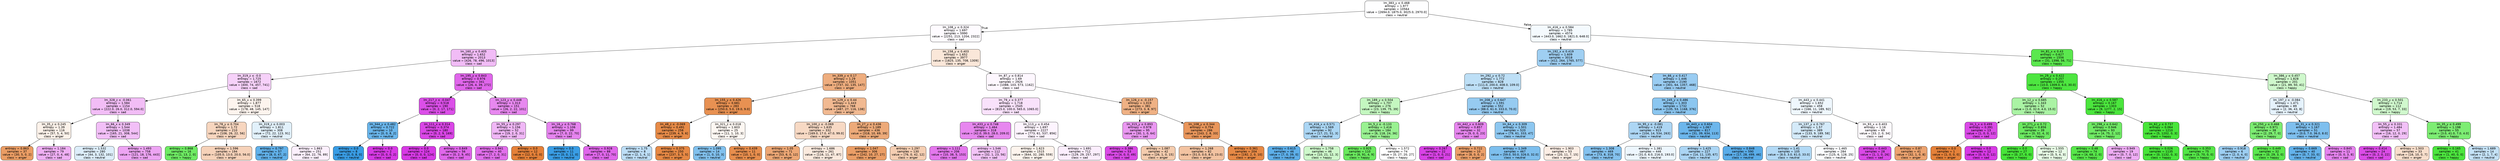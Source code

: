 digraph Tree {
node [shape=box, style="filled, rounded", color="black", fontname="helvetica"] ;
edge [fontname="helvetica"] ;
0 [label=<lm_383_y &le; 0.468<br/>entropy = 1.977<br/>samples = 10564<br/>value = [2694.0, 1875.0, 3025.0, 2970.0]<br/>class = neutral>, fillcolor="#fefeff"] ;
1 [label=<lm_108_y &le; 0.324<br/>entropy = 1.697<br/>samples = 5990<br/>value = [2251, 213, 1204, 2322]<br/>class = sad>, fillcolor="#fefbff"] ;
0 -> 1 [labeldistance=2.5, labelangle=45, headlabel="True"] ;
2 [label=<lm_160_y &le; 0.405<br/>entropy = 1.652<br/>samples = 2013<br/>value = [426, 78, 496, 1013]<br/>class = sad>, fillcolor="#f1bcf6"] ;
1 -> 2 ;
3 [label=<lm_319_z &le; -0.0<br/>entropy = 1.725<br/>samples = 1672<br/>value = [400, 74, 457, 741]<br/>class = sad>, fillcolor="#f6d1f9"] ;
2 -> 3 ;
4 [label=<lm_328_z &le; -0.061<br/>entropy = 1.584<br/>samples = 1154<br/>value = [222.0, 26.0, 312.0, 594.0]<br/>class = sad>, fillcolor="#f2bdf6"] ;
3 -> 4 ;
5 [label=<lm_35_z &le; 0.245<br/>entropy = 1.39<br/>samples = 116<br/>value = [57, 5, 4, 50]<br/>class = anger>, fillcolor="#fcf2ea"] ;
4 -> 5 ;
6 [label=<entropy = 0.863<br/>samples = 37<br/>value = [30, 5, 0, 2]<br/>class = anger>, fillcolor="#eb9d64"] ;
5 -> 6 ;
7 [label=<entropy = 1.184<br/>samples = 79<br/>value = [27, 0, 4, 48]<br/>class = sad>, fillcolor="#efaff4"] ;
5 -> 7 ;
8 [label=<lm_66_x &le; 0.349<br/>entropy = 1.544<br/>samples = 1038<br/>value = [165, 21, 308, 544]<br/>class = sad>, fillcolor="#f2bff7"] ;
4 -> 8 ;
9 [label=<entropy = 1.532<br/>samples = 280<br/>value = [44, 3, 132, 101]<br/>class = neutral>, fillcolor="#ddeefa"] ;
8 -> 9 ;
10 [label=<entropy = 1.493<br/>samples = 758<br/>value = [121, 18, 176, 443]<br/>class = sad>, fillcolor="#eda4f3"] ;
8 -> 10 ;
11 [label=<lm_65_x &le; 0.399<br/>entropy = 1.877<br/>samples = 518<br/>value = [178, 48, 145, 147]<br/>class = anger>, fillcolor="#fdf4ee"] ;
3 -> 11 ;
12 [label=<lm_78_y &le; 0.704<br/>entropy = 1.72<br/>samples = 210<br/>value = [106, 26, 22, 56]<br/>class = anger>, fillcolor="#f7d6bf"] ;
11 -> 12 ;
13 [label=<entropy = 0.868<br/>samples = 16<br/>value = [1, 13, 2, 0]<br/>class = happy>, fillcolor="#6eeb63"] ;
12 -> 13 ;
14 [label=<entropy = 1.596<br/>samples = 194<br/>value = [105.0, 13.0, 20.0, 56.0]<br/>class = anger>, fillcolor="#f6d2b9"] ;
12 -> 14 ;
15 [label=<lm_319_z &le; 0.003<br/>entropy = 1.811<br/>samples = 308<br/>value = [72, 22, 123, 91]<br/>class = neutral>, fillcolor="#e2f1fb"] ;
11 -> 15 ;
16 [label=<entropy = 0.797<br/>samples = 57<br/>value = [8, 0, 47, 2]<br/>class = neutral>, fillcolor="#61b1ea"] ;
15 -> 16 ;
17 [label=<entropy = 1.863<br/>samples = 251<br/>value = [64, 22, 76, 89]<br/>class = sad>, fillcolor="#fcf0fd"] ;
15 -> 17 ;
18 [label=<lm_195_y &le; 0.843<br/>entropy = 0.976<br/>samples = 341<br/>value = [26, 4, 39, 272]<br/>class = sad>, fillcolor="#e066eb"] ;
2 -> 18 ;
19 [label=<lm_217_z &le; -0.047<br/>entropy = 0.518<br/>samples = 190<br/>value = [0, 2, 17, 171]<br/>class = sad>, fillcolor="#db4fe8"] ;
18 -> 19 ;
20 [label=<lm_344_y &le; 0.482<br/>entropy = 0.722<br/>samples = 10<br/>value = [0, 0, 8, 2]<br/>class = neutral>, fillcolor="#6ab6ec"] ;
19 -> 20 ;
21 [label=<entropy = 0.0<br/>samples = 8<br/>value = [0, 0, 8, 0]<br/>class = neutral>, fillcolor="#399de5"] ;
20 -> 21 ;
22 [label=<entropy = 0.0<br/>samples = 2<br/>value = [0, 0, 0, 2]<br/>class = sad>, fillcolor="#d739e5"] ;
20 -> 22 ;
23 [label=<lm_111_x &le; 0.314<br/>entropy = 0.374<br/>samples = 180<br/>value = [0, 2, 9, 169]<br/>class = sad>, fillcolor="#da46e7"] ;
19 -> 23 ;
24 [label=<entropy = 0.0<br/>samples = 124<br/>value = [0, 0, 0, 124]<br/>class = sad>, fillcolor="#d739e5"] ;
23 -> 24 ;
25 [label=<entropy = 0.849<br/>samples = 56<br/>value = [0, 2, 9, 45]<br/>class = sad>, fillcolor="#e067eb"] ;
23 -> 25 ;
26 [label=<lm_123_y &le; 0.448<br/>entropy = 1.313<br/>samples = 151<br/>value = [26, 2, 22, 101]<br/>class = sad>, fillcolor="#e788ef"] ;
18 -> 26 ;
27 [label=<lm_55_y &le; 0.297<br/>entropy = 1.156<br/>samples = 52<br/>value = [19, 2, 0, 31]<br/>class = sad>, fillcolor="#f0b7f6"] ;
26 -> 27 ;
28 [label=<entropy = 0.941<br/>samples = 40<br/>value = [7, 2, 0, 31]<br/>class = sad>, fillcolor="#e26fec"] ;
27 -> 28 ;
29 [label=<entropy = 0.0<br/>samples = 12<br/>value = [12, 0, 0, 0]<br/>class = anger>, fillcolor="#e58139"] ;
27 -> 29 ;
30 [label=<lm_16_y &le; 0.768<br/>entropy = 1.106<br/>samples = 99<br/>value = [7, 0, 22, 70]<br/>class = sad>, fillcolor="#e684ef"] ;
26 -> 30 ;
31 [label=<entropy = 0.0<br/>samples = 11<br/>value = [0, 0, 11, 0]<br/>class = neutral>, fillcolor="#399de5"] ;
30 -> 31 ;
32 [label=<entropy = 0.928<br/>samples = 88<br/>value = [7, 0, 11, 70]<br/>class = sad>, fillcolor="#e067eb"] ;
30 -> 32 ;
33 [label=<lm_158_y &le; 0.403<br/>entropy = 1.652<br/>samples = 3977<br/>value = [1825, 135, 708, 1309]<br/>class = anger>, fillcolor="#fae7d9"] ;
1 -> 33 ;
34 [label=<lm_339_y &le; 0.17<br/>entropy = 1.29<br/>samples = 1051<br/>value = [737, 32, 135, 147]<br/>class = anger>, fillcolor="#eead7e"] ;
33 -> 34 ;
35 [label=<lm_155_y &le; 0.426<br/>entropy = 0.681<br/>samples = 283<br/>value = [250.0, 5.0, 19.0, 9.0]<br/>class = anger>, fillcolor="#e89152"] ;
34 -> 35 ;
36 [label=<lm_48_z &le; -0.069<br/>entropy = 0.491<br/>samples = 258<br/>value = [239, 4, 9, 6]<br/>class = anger>, fillcolor="#e78b48"] ;
35 -> 36 ;
37 [label=<entropy = 1.75<br/>samples = 8<br/>value = [2, 1, 4, 1]<br/>class = neutral>, fillcolor="#bddef6"] ;
36 -> 37 ;
38 [label=<entropy = 0.375<br/>samples = 250<br/>value = [237, 3, 5, 5]<br/>class = anger>, fillcolor="#e68844"] ;
36 -> 38 ;
39 [label=<lm_321_z &le; 0.018<br/>entropy = 1.603<br/>samples = 25<br/>value = [11, 1, 10, 3]<br/>class = anger>, fillcolor="#fdf7f2"] ;
35 -> 39 ;
40 [label=<entropy = 1.095<br/>samples = 14<br/>value = [1, 0, 10, 3]<br/>class = neutral>, fillcolor="#81c1ee"] ;
39 -> 40 ;
41 [label=<entropy = 0.439<br/>samples = 11<br/>value = [10, 1, 0, 0]<br/>class = anger>, fillcolor="#e88e4d"] ;
39 -> 41 ;
42 [label=<lm_129_x &le; 0.44<br/>entropy = 1.443<br/>samples = 768<br/>value = [487, 27, 116, 138]<br/>class = anger>, fillcolor="#f1b991"] ;
34 -> 42 ;
43 [label=<lm_100_z &le; -0.069<br/>entropy = 1.635<br/>samples = 332<br/>value = [169.0, 17.0, 47.0, 99.0]<br/>class = anger>, fillcolor="#f7d9c4"] ;
42 -> 43 ;
44 [label=<entropy = 1.05<br/>samples = 71<br/>value = [53, 6, 0, 12]<br/>class = anger>, fillcolor="#eda775"] ;
43 -> 44 ;
45 [label=<entropy = 1.686<br/>samples = 261<br/>value = [116, 11, 47, 87]<br/>class = anger>, fillcolor="#fbeade"] ;
43 -> 45 ;
46 [label=<lm_27_y &le; 0.436<br/>entropy = 1.189<br/>samples = 436<br/>value = [318, 10, 69, 39]<br/>class = anger>, fillcolor="#edaa79"] ;
42 -> 46 ;
47 [label=<entropy = 1.047<br/>samples = 306<br/>value = [242, 10, 27, 27]<br/>class = anger>, fillcolor="#eb9e66"] ;
46 -> 47 ;
48 [label=<entropy = 1.297<br/>samples = 130<br/>value = [76, 0, 42, 12]<br/>class = anger>, fillcolor="#f5ceb2"] ;
46 -> 48 ;
49 [label=<lm_87_y &le; 0.814<br/>entropy = 1.69<br/>samples = 2926<br/>value = [1088, 103, 573, 1162]<br/>class = sad>, fillcolor="#fdf7fe"] ;
33 -> 49 ;
50 [label=<lm_79_x &le; 0.377<br/>entropy = 1.718<br/>samples = 2545<br/>value = [815.0, 100.0, 565.0, 1065.0]<br/>class = sad>, fillcolor="#f9e2fb"] ;
49 -> 50 ;
51 [label=<lm_433_y &le; 0.748<br/>entropy = 1.464<br/>samples = 318<br/>value = [42.0, 39.0, 28.0, 209.0]<br/>class = sad>, fillcolor="#e787ef"] ;
50 -> 51 ;
52 [label=<entropy = 1.111<br/>samples = 206<br/>value = [10, 38, 5, 153]<br/>class = sad>, fillcolor="#e477ed"] ;
51 -> 52 ;
53 [label=<entropy = 1.546<br/>samples = 112<br/>value = [32, 1, 23, 56]<br/>class = sad>, fillcolor="#f3c4f7"] ;
51 -> 53 ;
54 [label=<lm_113_y &le; 0.454<br/>entropy = 1.697<br/>samples = 2227<br/>value = [773, 61, 537, 856]<br/>class = sad>, fillcolor="#fdf4fe"] ;
50 -> 54 ;
55 [label=<entropy = 1.623<br/>samples = 1515<br/>value = [644, 32, 280, 559]<br/>class = anger>, fillcolor="#fdf4ed"] ;
54 -> 55 ;
56 [label=<entropy = 1.691<br/>samples = 712<br/>value = [129, 29, 257, 297]<br/>class = sad>, fillcolor="#fbeefd"] ;
54 -> 56 ;
57 [label=<lm_126_z &le; -0.157<br/>entropy = 1.019<br/>samples = 381<br/>value = [273, 3, 8, 97]<br/>class = anger>, fillcolor="#efb184"] ;
49 -> 57 ;
58 [label=<lm_315_y &le; 0.893<br/>entropy = 0.978<br/>samples = 95<br/>value = [30, 1, 0, 64]<br/>class = sad>, fillcolor="#ea97f1"] ;
57 -> 58 ;
59 [label=<entropy = 0.386<br/>samples = 53<br/>value = [4, 0, 0, 49]<br/>class = sad>, fillcolor="#da49e7"] ;
58 -> 59 ;
60 [label=<entropy = 1.087<br/>samples = 42<br/>value = [26, 1, 0, 15]<br/>class = anger>, fillcolor="#f4ccae"] ;
58 -> 60 ;
61 [label=<lm_108_y &le; 0.344<br/>entropy = 0.754<br/>samples = 286<br/>value = [243, 2, 8, 33]<br/>class = anger>, fillcolor="#e9965b"] ;
57 -> 61 ;
62 [label=<entropy = 1.268<br/>samples = 82<br/>value = [51.0, 0.0, 8.0, 23.0]<br/>class = anger>, fillcolor="#f3c3a1"] ;
61 -> 62 ;
63 [label=<entropy = 0.361<br/>samples = 204<br/>value = [192, 2, 0, 10]<br/>class = anger>, fillcolor="#e78945"] ;
61 -> 63 ;
64 [label=<lm_416_x &le; 0.584<br/>entropy = 1.785<br/>samples = 4574<br/>value = [443.0, 1662.0, 1821.0, 648.0]<br/>class = neutral>, fillcolor="#f4fafe"] ;
0 -> 64 [labeldistance=2.5, labelangle=-45, headlabel="False"] ;
65 [label=<lm_192_x &le; 0.419<br/>entropy = 1.609<br/>samples = 3018<br/>value = [412, 264, 1765, 577]<br/>class = neutral>, fillcolor="#9fcff2"] ;
64 -> 65 ;
66 [label=<lm_292_y &le; 0.72<br/>entropy = 1.772<br/>samples = 828<br/>value = [111.0, 200.0, 408.0, 109.0]<br/>class = neutral>, fillcolor="#bddff6"] ;
65 -> 66 ;
67 [label=<lm_189_y &le; 0.504<br/>entropy = 1.707<br/>samples = 276<br/>value = [23, 139, 75, 39]<br/>class = happy>, fillcolor="#c4f7c0"] ;
66 -> 67 ;
68 [label=<lm_416_x &le; 0.571<br/>entropy = 1.569<br/>samples = 92<br/>value = [17, 21, 51, 3]<br/>class = neutral>, fillcolor="#abd6f4"] ;
67 -> 68 ;
69 [label=<entropy = 0.615<br/>samples = 46<br/>value = [7, 0, 39, 0]<br/>class = neutral>, fillcolor="#5dafea"] ;
68 -> 69 ;
70 [label=<entropy = 1.758<br/>samples = 46<br/>value = [10, 21, 12, 3]<br/>class = happy>, fillcolor="#cef8cb"] ;
68 -> 70 ;
71 [label=<lm_5_z &le; -0.133<br/>entropy = 1.416<br/>samples = 184<br/>value = [6, 118, 24, 36]<br/>class = happy>, fillcolor="#99f191"] ;
67 -> 71 ;
72 [label=<entropy = 0.925<br/>samples = 110<br/>value = [6, 91, 4, 9]<br/>class = happy>, fillcolor="#6aea5e"] ;
71 -> 72 ;
73 [label=<entropy = 1.572<br/>samples = 74<br/>value = [0, 27, 20, 27]<br/>class = happy>, fillcolor="#ffffff"] ;
71 -> 73 ;
74 [label=<lm_208_y &le; 0.647<br/>entropy = 1.591<br/>samples = 552<br/>value = [88.0, 61.0, 333.0, 70.0]<br/>class = neutral>, fillcolor="#96cbf1"] ;
66 -> 74 ;
75 [label=<lm_442_x &le; 0.609<br/>entropy = 0.857<br/>samples = 32<br/>value = [9, 0, 0, 23]<br/>class = sad>, fillcolor="#e786ef"] ;
74 -> 75 ;
76 [label=<entropy = 0.267<br/>samples = 22<br/>value = [1, 0, 0, 21]<br/>class = sad>, fillcolor="#d942e6"] ;
75 -> 76 ;
77 [label=<entropy = 0.722<br/>samples = 10<br/>value = [8, 0, 0, 2]<br/>class = anger>, fillcolor="#eca06a"] ;
75 -> 77 ;
78 [label=<lm_64_x &le; 0.309<br/>entropy = 1.501<br/>samples = 520<br/>value = [79, 61, 333, 47]<br/>class = neutral>, fillcolor="#8dc7f0"] ;
74 -> 78 ;
79 [label=<entropy = 1.349<br/>samples = 467<br/>value = [59.0, 50.0, 326.0, 32.0]<br/>class = neutral>, fillcolor="#7dbfee"] ;
78 -> 79 ;
80 [label=<entropy = 1.903<br/>samples = 53<br/>value = [20, 11, 7, 15]<br/>class = anger>, fillcolor="#fceee5"] ;
78 -> 80 ;
81 [label=<lm_66_y &le; 0.417<br/>entropy = 1.446<br/>samples = 2190<br/>value = [301, 64, 1357, 468]<br/>class = neutral>, fillcolor="#99ccf2"] ;
65 -> 81 ;
82 [label=<lm_245_y &le; 0.486<br/>entropy = 1.303<br/>samples = 1732<br/>value = [135, 53, 1168, 376]<br/>class = neutral>, fillcolor="#8bc6f0"] ;
81 -> 82 ;
83 [label=<lm_95_z &le; -0.081<br/>entropy = 1.419<br/>samples = 915<br/>value = [104, 14, 534, 263]<br/>class = neutral>, fillcolor="#add6f4"] ;
82 -> 83 ;
84 [label=<entropy = 1.308<br/>samples = 469<br/>value = [73, 8, 318, 70]<br/>class = neutral>, fillcolor="#84c2ef"] ;
83 -> 84 ;
85 [label=<entropy = 1.381<br/>samples = 446<br/>value = [31.0, 6.0, 216.0, 193.0]<br/>class = neutral>, fillcolor="#edf6fd"] ;
83 -> 85 ;
86 [label=<lm_443_x &le; 0.604<br/>entropy = 1.067<br/>samples = 817<br/>value = [31, 39, 634, 113]<br/>class = neutral>, fillcolor="#6cb6ec"] ;
82 -> 86 ;
87 [label=<entropy = 1.425<br/>samples = 227<br/>value = [14, 11, 135, 67]<br/>class = neutral>, fillcolor="#abd5f4"] ;
86 -> 87 ;
88 [label=<entropy = 0.848<br/>samples = 590<br/>value = [17, 28, 499, 46]<br/>class = neutral>, fillcolor="#5aade9"] ;
86 -> 88 ;
89 [label=<lm_443_y &le; 0.441<br/>entropy = 1.652<br/>samples = 458<br/>value = [166, 11, 189, 92]<br/>class = neutral>, fillcolor="#eff7fd"] ;
81 -> 89 ;
90 [label=<lm_137_y &le; 0.767<br/>entropy = 1.57<br/>samples = 389<br/>value = [133, 9, 189, 58]<br/>class = neutral>, fillcolor="#d4eaf9"] ;
89 -> 90 ;
91 [label=<entropy = 1.41<br/>samples = 105<br/>value = [8.0, 3.0, 61.0, 33.0]<br/>class = neutral>, fillcolor="#b2d9f5"] ;
90 -> 91 ;
92 [label=<entropy = 1.465<br/>samples = 284<br/>value = [125, 6, 128, 25]<br/>class = neutral>, fillcolor="#fbfdff"] ;
90 -> 92 ;
93 [label=<lm_93_x &le; 0.403<br/>entropy = 1.16<br/>samples = 69<br/>value = [33, 2, 0, 34]<br/>class = sad>, fillcolor="#fefafe"] ;
89 -> 93 ;
94 [label=<entropy = 0.443<br/>samples = 28<br/>value = [1, 1, 0, 26]<br/>class = sad>, fillcolor="#da48e7"] ;
93 -> 94 ;
95 [label=<entropy = 0.87<br/>samples = 41<br/>value = [32, 1, 0, 8]<br/>class = anger>, fillcolor="#eca36f"] ;
93 -> 95 ;
96 [label=<lm_81_x &le; 0.43<br/>entropy = 0.627<br/>samples = 1556<br/>value = [31, 1398, 56, 71]<br/>class = happy>, fillcolor="#5be84e"] ;
64 -> 96 ;
97 [label=<lm_29_y &le; 0.422<br/>entropy = 0.257<br/>samples = 1355<br/>value = [10.0, 1309.0, 6.0, 30.0]<br/>class = happy>, fillcolor="#4de640"] ;
96 -> 97 ;
98 [label=<lm_12_y &le; 0.685<br/>entropy = 1.343<br/>samples = 52<br/>value = [1.0, 32.0, 4.0, 15.0]<br/>class = happy>, fillcolor="#aaf3a4"] ;
97 -> 98 ;
99 [label=<lm_1_x &le; 0.499<br/>entropy = 0.391<br/>samples = 13<br/>value = [1, 0, 0, 12]<br/>class = sad>, fillcolor="#da49e7"] ;
98 -> 99 ;
100 [label=<entropy = 0.0<br/>samples = 1<br/>value = [1, 0, 0, 0]<br/>class = anger>, fillcolor="#e58139"] ;
99 -> 100 ;
101 [label=<entropy = 0.0<br/>samples = 12<br/>value = [0, 0, 0, 12]<br/>class = sad>, fillcolor="#d739e5"] ;
99 -> 101 ;
102 [label=<lm_271_y &le; 0.72<br/>entropy = 0.856<br/>samples = 39<br/>value = [0, 32, 4, 3]<br/>class = happy>, fillcolor="#6cea61"] ;
98 -> 102 ;
103 [label=<entropy = 0.0<br/>samples = 27<br/>value = [0, 27, 0, 0]<br/>class = happy>, fillcolor="#47e539"] ;
102 -> 103 ;
104 [label=<entropy = 1.555<br/>samples = 12<br/>value = [0, 5, 4, 3]<br/>class = happy>, fillcolor="#e8fce6"] ;
102 -> 104 ;
105 [label=<lm_416_x &le; 0.587<br/>entropy = 0.167<br/>samples = 1303<br/>value = [9, 1277, 2, 15]<br/>class = happy>, fillcolor="#4be63d"] ;
97 -> 105 ;
106 [label=<lm_298_x &le; 0.642<br/>entropy = 0.946<br/>samples = 93<br/>value = [4, 75, 2, 12]<br/>class = happy>, fillcolor="#70eb65"] ;
105 -> 106 ;
107 [label=<entropy = 0.48<br/>samples = 74<br/>value = [4, 68, 2, 0]<br/>class = happy>, fillcolor="#57e74a"] ;
106 -> 107 ;
108 [label=<entropy = 0.949<br/>samples = 19<br/>value = [0, 7, 0, 12]<br/>class = sad>, fillcolor="#eeacf4"] ;
106 -> 108 ;
109 [label=<lm_62_y &le; 0.737<br/>entropy = 0.064<br/>samples = 1210<br/>value = [5, 1202, 0, 3]<br/>class = happy>, fillcolor="#48e53a"] ;
105 -> 109 ;
110 [label=<entropy = 0.026<br/>samples = 1135<br/>value = [0, 1132, 0, 3]<br/>class = happy>, fillcolor="#47e53a"] ;
109 -> 110 ;
111 [label=<entropy = 0.353<br/>samples = 75<br/>value = [5, 70, 0, 0]<br/>class = happy>, fillcolor="#54e747"] ;
109 -> 111 ;
112 [label=<lm_386_y &le; 0.457<br/>entropy = 1.828<br/>samples = 201<br/>value = [21, 89, 50, 41]<br/>class = happy>, fillcolor="#cff8cc"] ;
96 -> 112 ;
113 [label=<lm_197_z &le; -0.084<br/>entropy = 1.471<br/>samples = 89<br/>value = [2, 36, 43, 8]<br/>class = neutral>, fillcolor="#e5f2fc"] ;
112 -> 113 ;
114 [label=<lm_250_y &le; 0.468<br/>entropy = 0.971<br/>samples = 38<br/>value = [2, 29, 7, 0]<br/>class = happy>, fillcolor="#7ced72"] ;
113 -> 114 ;
115 [label=<entropy = 0.918<br/>samples = 6<br/>value = [2, 0, 4, 0]<br/>class = neutral>, fillcolor="#9ccef2"] ;
114 -> 115 ;
116 [label=<entropy = 0.449<br/>samples = 32<br/>value = [0, 29, 3, 0]<br/>class = happy>, fillcolor="#5ae84d"] ;
114 -> 116 ;
117 [label=<lm_31_x &le; 0.321<br/>entropy = 1.167<br/>samples = 51<br/>value = [0.0, 7.0, 36.0, 8.0]<br/>class = neutral>, fillcolor="#7ebfee"] ;
113 -> 117 ;
118 [label=<entropy = 0.669<br/>samples = 40<br/>value = [0, 7, 33, 0]<br/>class = neutral>, fillcolor="#63b2eb"] ;
117 -> 118 ;
119 [label=<entropy = 0.845<br/>samples = 11<br/>value = [0, 0, 3, 8]<br/>class = sad>, fillcolor="#e683ef"] ;
117 -> 119 ;
120 [label=<lm_233_y &le; 0.501<br/>entropy = 1.714<br/>samples = 112<br/>value = [19, 53, 7, 33]<br/>class = happy>, fillcolor="#d0f8cd"] ;
112 -> 120 ;
121 [label=<lm_55_y &le; 0.331<br/>entropy = 1.484<br/>samples = 57<br/>value = [16, 12, 0, 29]<br/>class = sad>, fillcolor="#f2c0f7"] ;
120 -> 121 ;
122 [label=<entropy = 0.414<br/>samples = 24<br/>value = [0, 2, 0, 22]<br/>class = sad>, fillcolor="#db4be7"] ;
121 -> 122 ;
123 [label=<entropy = 1.503<br/>samples = 33<br/>value = [16, 10, 0, 7]<br/>class = anger>, fillcolor="#f8decb"] ;
121 -> 123 ;
124 [label=<lm_35_y &le; 0.499<br/>entropy = 1.198<br/>samples = 55<br/>value = [3.0, 41.0, 7.0, 4.0]<br/>class = happy>, fillcolor="#7ded73"] ;
120 -> 124 ;
125 [label=<entropy = 0.165<br/>samples = 41<br/>value = [1, 40, 0, 0]<br/>class = happy>, fillcolor="#4ce63e"] ;
124 -> 125 ;
126 [label=<entropy = 1.689<br/>samples = 14<br/>value = [2, 1, 7, 4]<br/>class = neutral>, fillcolor="#c4e2f7"] ;
124 -> 126 ;
}